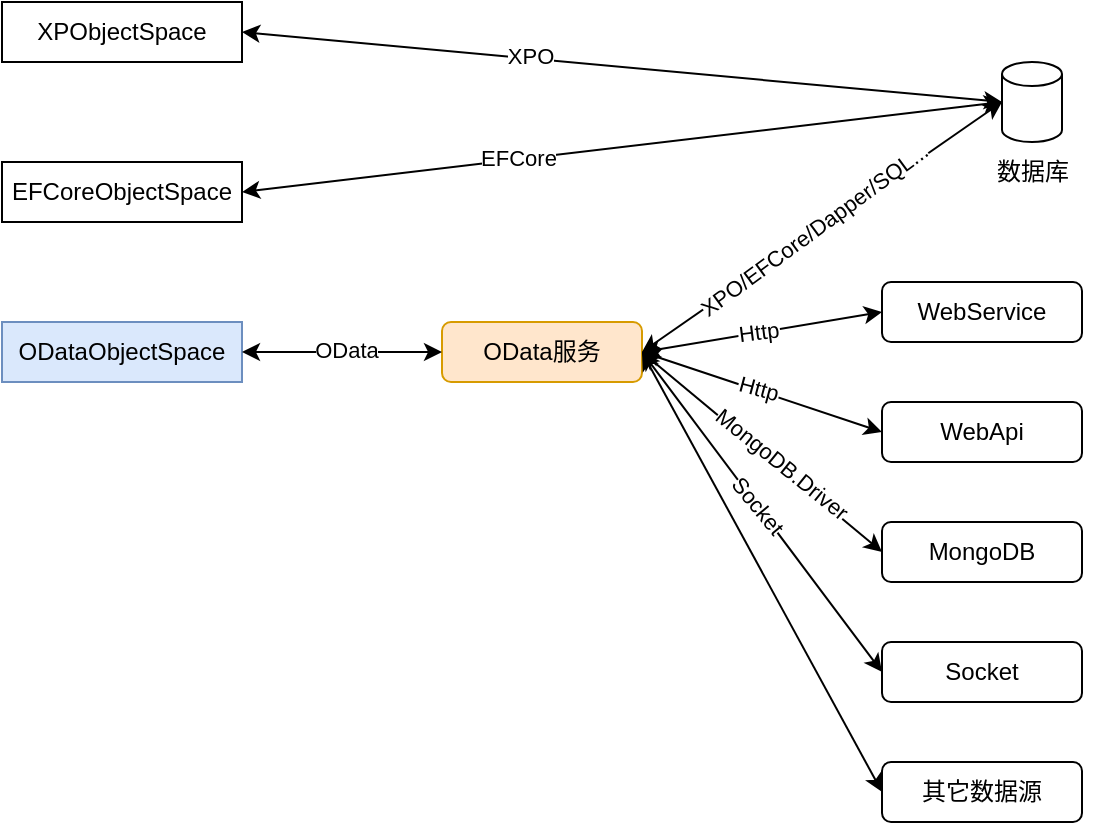 <mxfile version="22.0.4" type="github">
  <diagram name="第 1 页" id="3ZZlFAKS-VGP_fMA2lIr">
    <mxGraphModel dx="1426" dy="879" grid="1" gridSize="10" guides="1" tooltips="1" connect="1" arrows="1" fold="1" page="1" pageScale="1" pageWidth="827" pageHeight="1169" math="0" shadow="0">
      <root>
        <mxCell id="0" />
        <mxCell id="1" parent="0" />
        <mxCell id="IysZaUSxlijgcKQwcxca-1" value="XPObjectSpace" style="rounded=0;whiteSpace=wrap;html=1;" vertex="1" parent="1">
          <mxGeometry x="120" y="160" width="120" height="30" as="geometry" />
        </mxCell>
        <mxCell id="IysZaUSxlijgcKQwcxca-2" value="EFCoreObjectSpace" style="rounded=0;whiteSpace=wrap;html=1;" vertex="1" parent="1">
          <mxGeometry x="120" y="240" width="120" height="30" as="geometry" />
        </mxCell>
        <mxCell id="IysZaUSxlijgcKQwcxca-3" value="ODataObjectSpace" style="rounded=0;whiteSpace=wrap;html=1;fillColor=#dae8fc;strokeColor=#6c8ebf;" vertex="1" parent="1">
          <mxGeometry x="120" y="320" width="120" height="30" as="geometry" />
        </mxCell>
        <mxCell id="IysZaUSxlijgcKQwcxca-5" value="" style="shape=cylinder3;whiteSpace=wrap;html=1;boundedLbl=1;backgroundOutline=1;size=6;" vertex="1" parent="1">
          <mxGeometry x="620" y="190" width="30" height="40" as="geometry" />
        </mxCell>
        <mxCell id="IysZaUSxlijgcKQwcxca-6" value="数据库" style="text;html=1;align=center;verticalAlign=middle;resizable=0;points=[];autosize=1;strokeColor=none;fillColor=none;" vertex="1" parent="1">
          <mxGeometry x="605" y="230" width="60" height="30" as="geometry" />
        </mxCell>
        <mxCell id="IysZaUSxlijgcKQwcxca-15" value="OData服务" style="rounded=1;whiteSpace=wrap;html=1;fillColor=#ffe6cc;strokeColor=#d79b00;" vertex="1" parent="1">
          <mxGeometry x="340" y="320" width="100" height="30" as="geometry" />
        </mxCell>
        <mxCell id="IysZaUSxlijgcKQwcxca-23" value="" style="endArrow=classic;startArrow=classic;html=1;rounded=0;exitX=1;exitY=0.5;exitDx=0;exitDy=0;entryX=0;entryY=0.5;entryDx=0;entryDy=0;entryPerimeter=0;" edge="1" parent="1" source="IysZaUSxlijgcKQwcxca-1" target="IysZaUSxlijgcKQwcxca-5">
          <mxGeometry width="50" height="50" relative="1" as="geometry">
            <mxPoint x="450" y="290" as="sourcePoint" />
            <mxPoint x="500" y="240" as="targetPoint" />
          </mxGeometry>
        </mxCell>
        <mxCell id="IysZaUSxlijgcKQwcxca-27" value="XPO" style="edgeLabel;html=1;align=center;verticalAlign=middle;resizable=0;points=[];" vertex="1" connectable="0" parent="IysZaUSxlijgcKQwcxca-23">
          <mxGeometry x="-0.246" y="1" relative="1" as="geometry">
            <mxPoint as="offset" />
          </mxGeometry>
        </mxCell>
        <mxCell id="IysZaUSxlijgcKQwcxca-24" value="" style="endArrow=classic;startArrow=classic;html=1;rounded=0;exitX=1;exitY=0.5;exitDx=0;exitDy=0;entryX=0;entryY=0.5;entryDx=0;entryDy=0;entryPerimeter=0;" edge="1" parent="1" source="IysZaUSxlijgcKQwcxca-2" target="IysZaUSxlijgcKQwcxca-5">
          <mxGeometry width="50" height="50" relative="1" as="geometry">
            <mxPoint x="250" y="185" as="sourcePoint" />
            <mxPoint x="615" y="220" as="targetPoint" />
          </mxGeometry>
        </mxCell>
        <mxCell id="IysZaUSxlijgcKQwcxca-28" value="EFCore" style="edgeLabel;html=1;align=center;verticalAlign=middle;resizable=0;points=[];" vertex="1" connectable="0" parent="IysZaUSxlijgcKQwcxca-24">
          <mxGeometry x="-0.275" y="1" relative="1" as="geometry">
            <mxPoint as="offset" />
          </mxGeometry>
        </mxCell>
        <mxCell id="IysZaUSxlijgcKQwcxca-25" value="" style="endArrow=classic;startArrow=classic;html=1;rounded=0;exitX=1;exitY=0.5;exitDx=0;exitDy=0;entryX=0;entryY=0.5;entryDx=0;entryDy=0;entryPerimeter=0;" edge="1" parent="1" source="IysZaUSxlijgcKQwcxca-15" target="IysZaUSxlijgcKQwcxca-5">
          <mxGeometry width="50" height="50" relative="1" as="geometry">
            <mxPoint x="250" y="265" as="sourcePoint" />
            <mxPoint x="615" y="220" as="targetPoint" />
          </mxGeometry>
        </mxCell>
        <mxCell id="IysZaUSxlijgcKQwcxca-30" value="XPO/EFCore/Dapper/SQL..." style="edgeLabel;html=1;align=center;verticalAlign=middle;resizable=0;points=[];rotation=-36.3;" vertex="1" connectable="0" parent="IysZaUSxlijgcKQwcxca-25">
          <mxGeometry x="-0.041" y="1" relative="1" as="geometry">
            <mxPoint as="offset" />
          </mxGeometry>
        </mxCell>
        <mxCell id="IysZaUSxlijgcKQwcxca-26" value="" style="endArrow=classic;startArrow=classic;html=1;rounded=0;exitX=1;exitY=0.5;exitDx=0;exitDy=0;entryX=0;entryY=0.5;entryDx=0;entryDy=0;" edge="1" parent="1" source="IysZaUSxlijgcKQwcxca-3" target="IysZaUSxlijgcKQwcxca-15">
          <mxGeometry width="50" height="50" relative="1" as="geometry">
            <mxPoint x="250" y="345" as="sourcePoint" />
            <mxPoint x="415" y="220" as="targetPoint" />
          </mxGeometry>
        </mxCell>
        <mxCell id="IysZaUSxlijgcKQwcxca-29" value="OData" style="edgeLabel;html=1;align=center;verticalAlign=middle;resizable=0;points=[];" vertex="1" connectable="0" parent="IysZaUSxlijgcKQwcxca-26">
          <mxGeometry x="0.043" y="1" relative="1" as="geometry">
            <mxPoint as="offset" />
          </mxGeometry>
        </mxCell>
        <mxCell id="IysZaUSxlijgcKQwcxca-31" value="WebService" style="rounded=1;whiteSpace=wrap;html=1;" vertex="1" parent="1">
          <mxGeometry x="560" y="300" width="100" height="30" as="geometry" />
        </mxCell>
        <mxCell id="IysZaUSxlijgcKQwcxca-32" value="WebApi" style="rounded=1;whiteSpace=wrap;html=1;" vertex="1" parent="1">
          <mxGeometry x="560" y="360" width="100" height="30" as="geometry" />
        </mxCell>
        <mxCell id="IysZaUSxlijgcKQwcxca-33" value="Socket" style="rounded=1;whiteSpace=wrap;html=1;" vertex="1" parent="1">
          <mxGeometry x="560" y="480" width="100" height="30" as="geometry" />
        </mxCell>
        <mxCell id="IysZaUSxlijgcKQwcxca-34" value="" style="endArrow=classic;startArrow=classic;html=1;rounded=0;exitX=1;exitY=0.5;exitDx=0;exitDy=0;entryX=0;entryY=0.5;entryDx=0;entryDy=0;" edge="1" parent="1" source="IysZaUSxlijgcKQwcxca-15" target="IysZaUSxlijgcKQwcxca-31">
          <mxGeometry width="50" height="50" relative="1" as="geometry">
            <mxPoint x="280" y="490" as="sourcePoint" />
            <mxPoint x="445" y="365" as="targetPoint" />
          </mxGeometry>
        </mxCell>
        <mxCell id="IysZaUSxlijgcKQwcxca-35" value="Http" style="edgeLabel;html=1;align=center;verticalAlign=middle;resizable=0;points=[];rotation=-7.3;" vertex="1" connectable="0" parent="IysZaUSxlijgcKQwcxca-34">
          <mxGeometry x="-0.041" y="1" relative="1" as="geometry">
            <mxPoint as="offset" />
          </mxGeometry>
        </mxCell>
        <mxCell id="IysZaUSxlijgcKQwcxca-36" value="" style="endArrow=classic;startArrow=classic;html=1;rounded=0;exitX=1;exitY=0.5;exitDx=0;exitDy=0;entryX=0;entryY=0.5;entryDx=0;entryDy=0;" edge="1" parent="1" source="IysZaUSxlijgcKQwcxca-15" target="IysZaUSxlijgcKQwcxca-32">
          <mxGeometry width="50" height="50" relative="1" as="geometry">
            <mxPoint x="450" y="345" as="sourcePoint" />
            <mxPoint x="580" y="365" as="targetPoint" />
          </mxGeometry>
        </mxCell>
        <mxCell id="IysZaUSxlijgcKQwcxca-37" value="Http" style="edgeLabel;html=1;align=center;verticalAlign=middle;resizable=0;points=[];rotation=15;" vertex="1" connectable="0" parent="IysZaUSxlijgcKQwcxca-36">
          <mxGeometry x="-0.041" y="1" relative="1" as="geometry">
            <mxPoint as="offset" />
          </mxGeometry>
        </mxCell>
        <mxCell id="IysZaUSxlijgcKQwcxca-38" value="" style="endArrow=classic;startArrow=classic;html=1;rounded=0;exitX=1;exitY=0.5;exitDx=0;exitDy=0;entryX=0;entryY=0.5;entryDx=0;entryDy=0;" edge="1" parent="1" source="IysZaUSxlijgcKQwcxca-15" target="IysZaUSxlijgcKQwcxca-33">
          <mxGeometry width="50" height="50" relative="1" as="geometry">
            <mxPoint x="450" y="345" as="sourcePoint" />
            <mxPoint x="580" y="425" as="targetPoint" />
          </mxGeometry>
        </mxCell>
        <mxCell id="IysZaUSxlijgcKQwcxca-39" value="Socket" style="edgeLabel;html=1;align=center;verticalAlign=middle;resizable=0;points=[];rotation=50.3;" vertex="1" connectable="0" parent="IysZaUSxlijgcKQwcxca-38">
          <mxGeometry x="-0.041" y="1" relative="1" as="geometry">
            <mxPoint as="offset" />
          </mxGeometry>
        </mxCell>
        <mxCell id="IysZaUSxlijgcKQwcxca-40" value="其它数据源" style="rounded=1;whiteSpace=wrap;html=1;" vertex="1" parent="1">
          <mxGeometry x="560" y="540" width="100" height="30" as="geometry" />
        </mxCell>
        <mxCell id="IysZaUSxlijgcKQwcxca-41" value="" style="endArrow=classic;startArrow=classic;html=1;rounded=0;exitX=1;exitY=0.5;exitDx=0;exitDy=0;entryX=0;entryY=0.5;entryDx=0;entryDy=0;" edge="1" parent="1" source="IysZaUSxlijgcKQwcxca-15" target="IysZaUSxlijgcKQwcxca-40">
          <mxGeometry width="50" height="50" relative="1" as="geometry">
            <mxPoint x="450" y="345" as="sourcePoint" />
            <mxPoint x="570" y="445" as="targetPoint" />
          </mxGeometry>
        </mxCell>
        <mxCell id="IysZaUSxlijgcKQwcxca-43" value="MongoDB" style="rounded=1;whiteSpace=wrap;html=1;" vertex="1" parent="1">
          <mxGeometry x="560" y="420" width="100" height="30" as="geometry" />
        </mxCell>
        <mxCell id="IysZaUSxlijgcKQwcxca-44" value="" style="endArrow=classic;startArrow=classic;html=1;rounded=0;exitX=1;exitY=0.5;exitDx=0;exitDy=0;entryX=0;entryY=0.5;entryDx=0;entryDy=0;" edge="1" parent="1" source="IysZaUSxlijgcKQwcxca-15" target="IysZaUSxlijgcKQwcxca-43">
          <mxGeometry width="50" height="50" relative="1" as="geometry">
            <mxPoint x="450" y="345" as="sourcePoint" />
            <mxPoint x="570" y="375" as="targetPoint" />
          </mxGeometry>
        </mxCell>
        <mxCell id="IysZaUSxlijgcKQwcxca-45" value="MongoDB.Driver" style="edgeLabel;html=1;align=center;verticalAlign=middle;resizable=0;points=[];rotation=38.9;" vertex="1" connectable="0" parent="IysZaUSxlijgcKQwcxca-44">
          <mxGeometry x="-0.041" y="1" relative="1" as="geometry">
            <mxPoint x="12" y="8" as="offset" />
          </mxGeometry>
        </mxCell>
      </root>
    </mxGraphModel>
  </diagram>
</mxfile>
